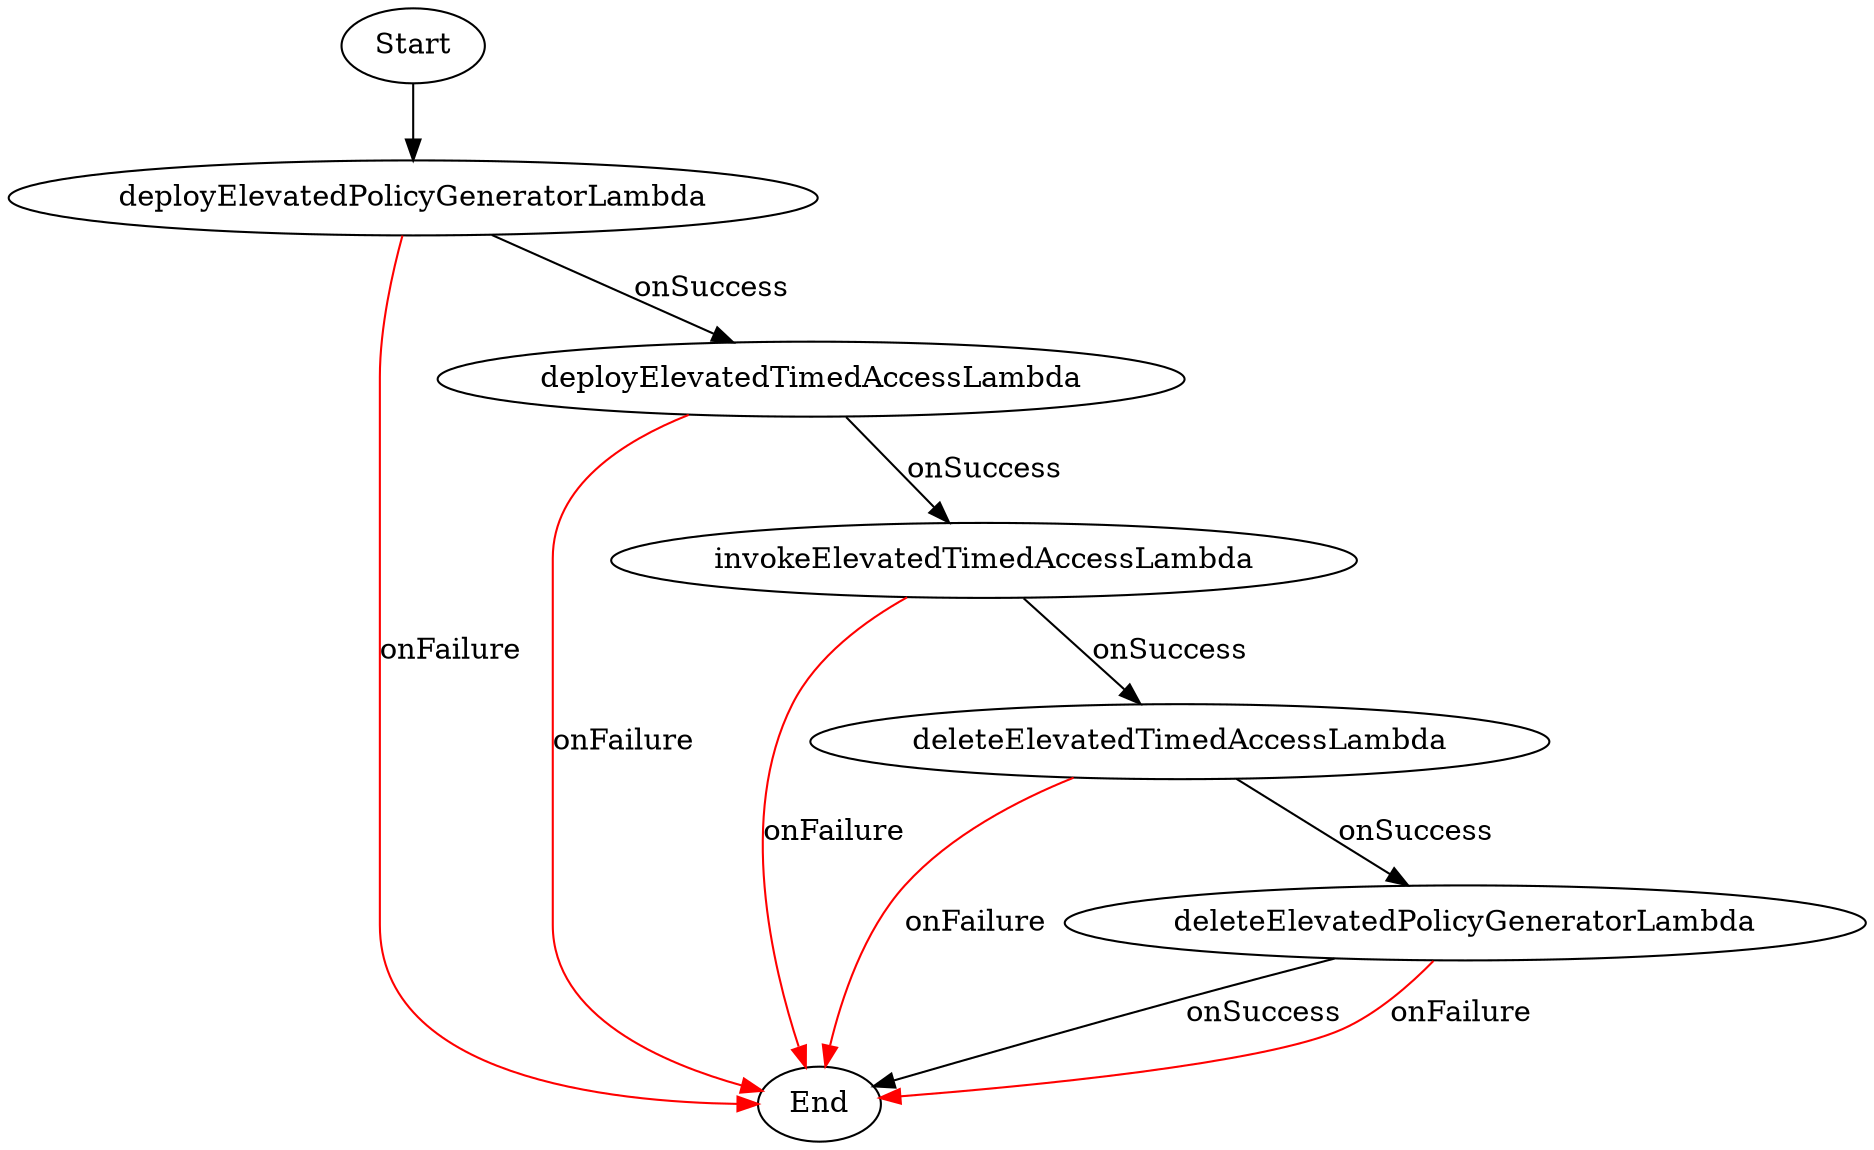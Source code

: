 // Grants Administrator privileges to an IAM user.
digraph {
    Start [label=Start]
    End [label=End]
    Start -> deployElevatedPolicyGeneratorLambda
    deployElevatedPolicyGeneratorLambda -> End [label=onFailure color="red"]
    deployElevatedPolicyGeneratorLambda -> deployElevatedTimedAccessLambda [label=onSuccess]
    deployElevatedTimedAccessLambda -> End [label=onFailure color="red"]
    deployElevatedTimedAccessLambda -> invokeElevatedTimedAccessLambda [label=onSuccess]
    invokeElevatedTimedAccessLambda -> End [label=onFailure color="red"]
    invokeElevatedTimedAccessLambda -> deleteElevatedTimedAccessLambda [label=onSuccess]
    deleteElevatedTimedAccessLambda -> End [label=onFailure color="red"]
    deleteElevatedTimedAccessLambda -> deleteElevatedPolicyGeneratorLambda [label=onSuccess]
    deleteElevatedPolicyGeneratorLambda -> End [label=onSuccess]
    deleteElevatedPolicyGeneratorLambda -> End [label=onFailure color="red"]
}